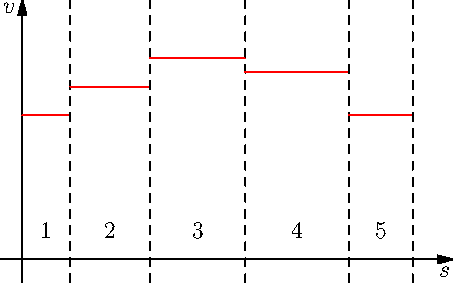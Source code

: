 import graph;
size(8cm,5cm,IgnoreAspect);

axes("$s$", "$v$",Arrow,max=(27,90));

real[] limit = {50,60,70,65,50};
real[] length = {3,5,6,6.5,4};
real[] a = {0,0}, b = {0,0};
real middle;
int i;
for (i = 0; i < 5; ++i) {
	a[0] = b[0];
	b[0] = b[0] + length[i];
	a[1] = limit[i];
	b[1] = limit[i];
	draw((a[0],a[1])--(b[0],b[1]),red);
	draw((b[0],-8)--(b[0],90),dashed);
	middle = (a[0] + b[0]) / 2;
	label(string(i+1),(middle,10));
}